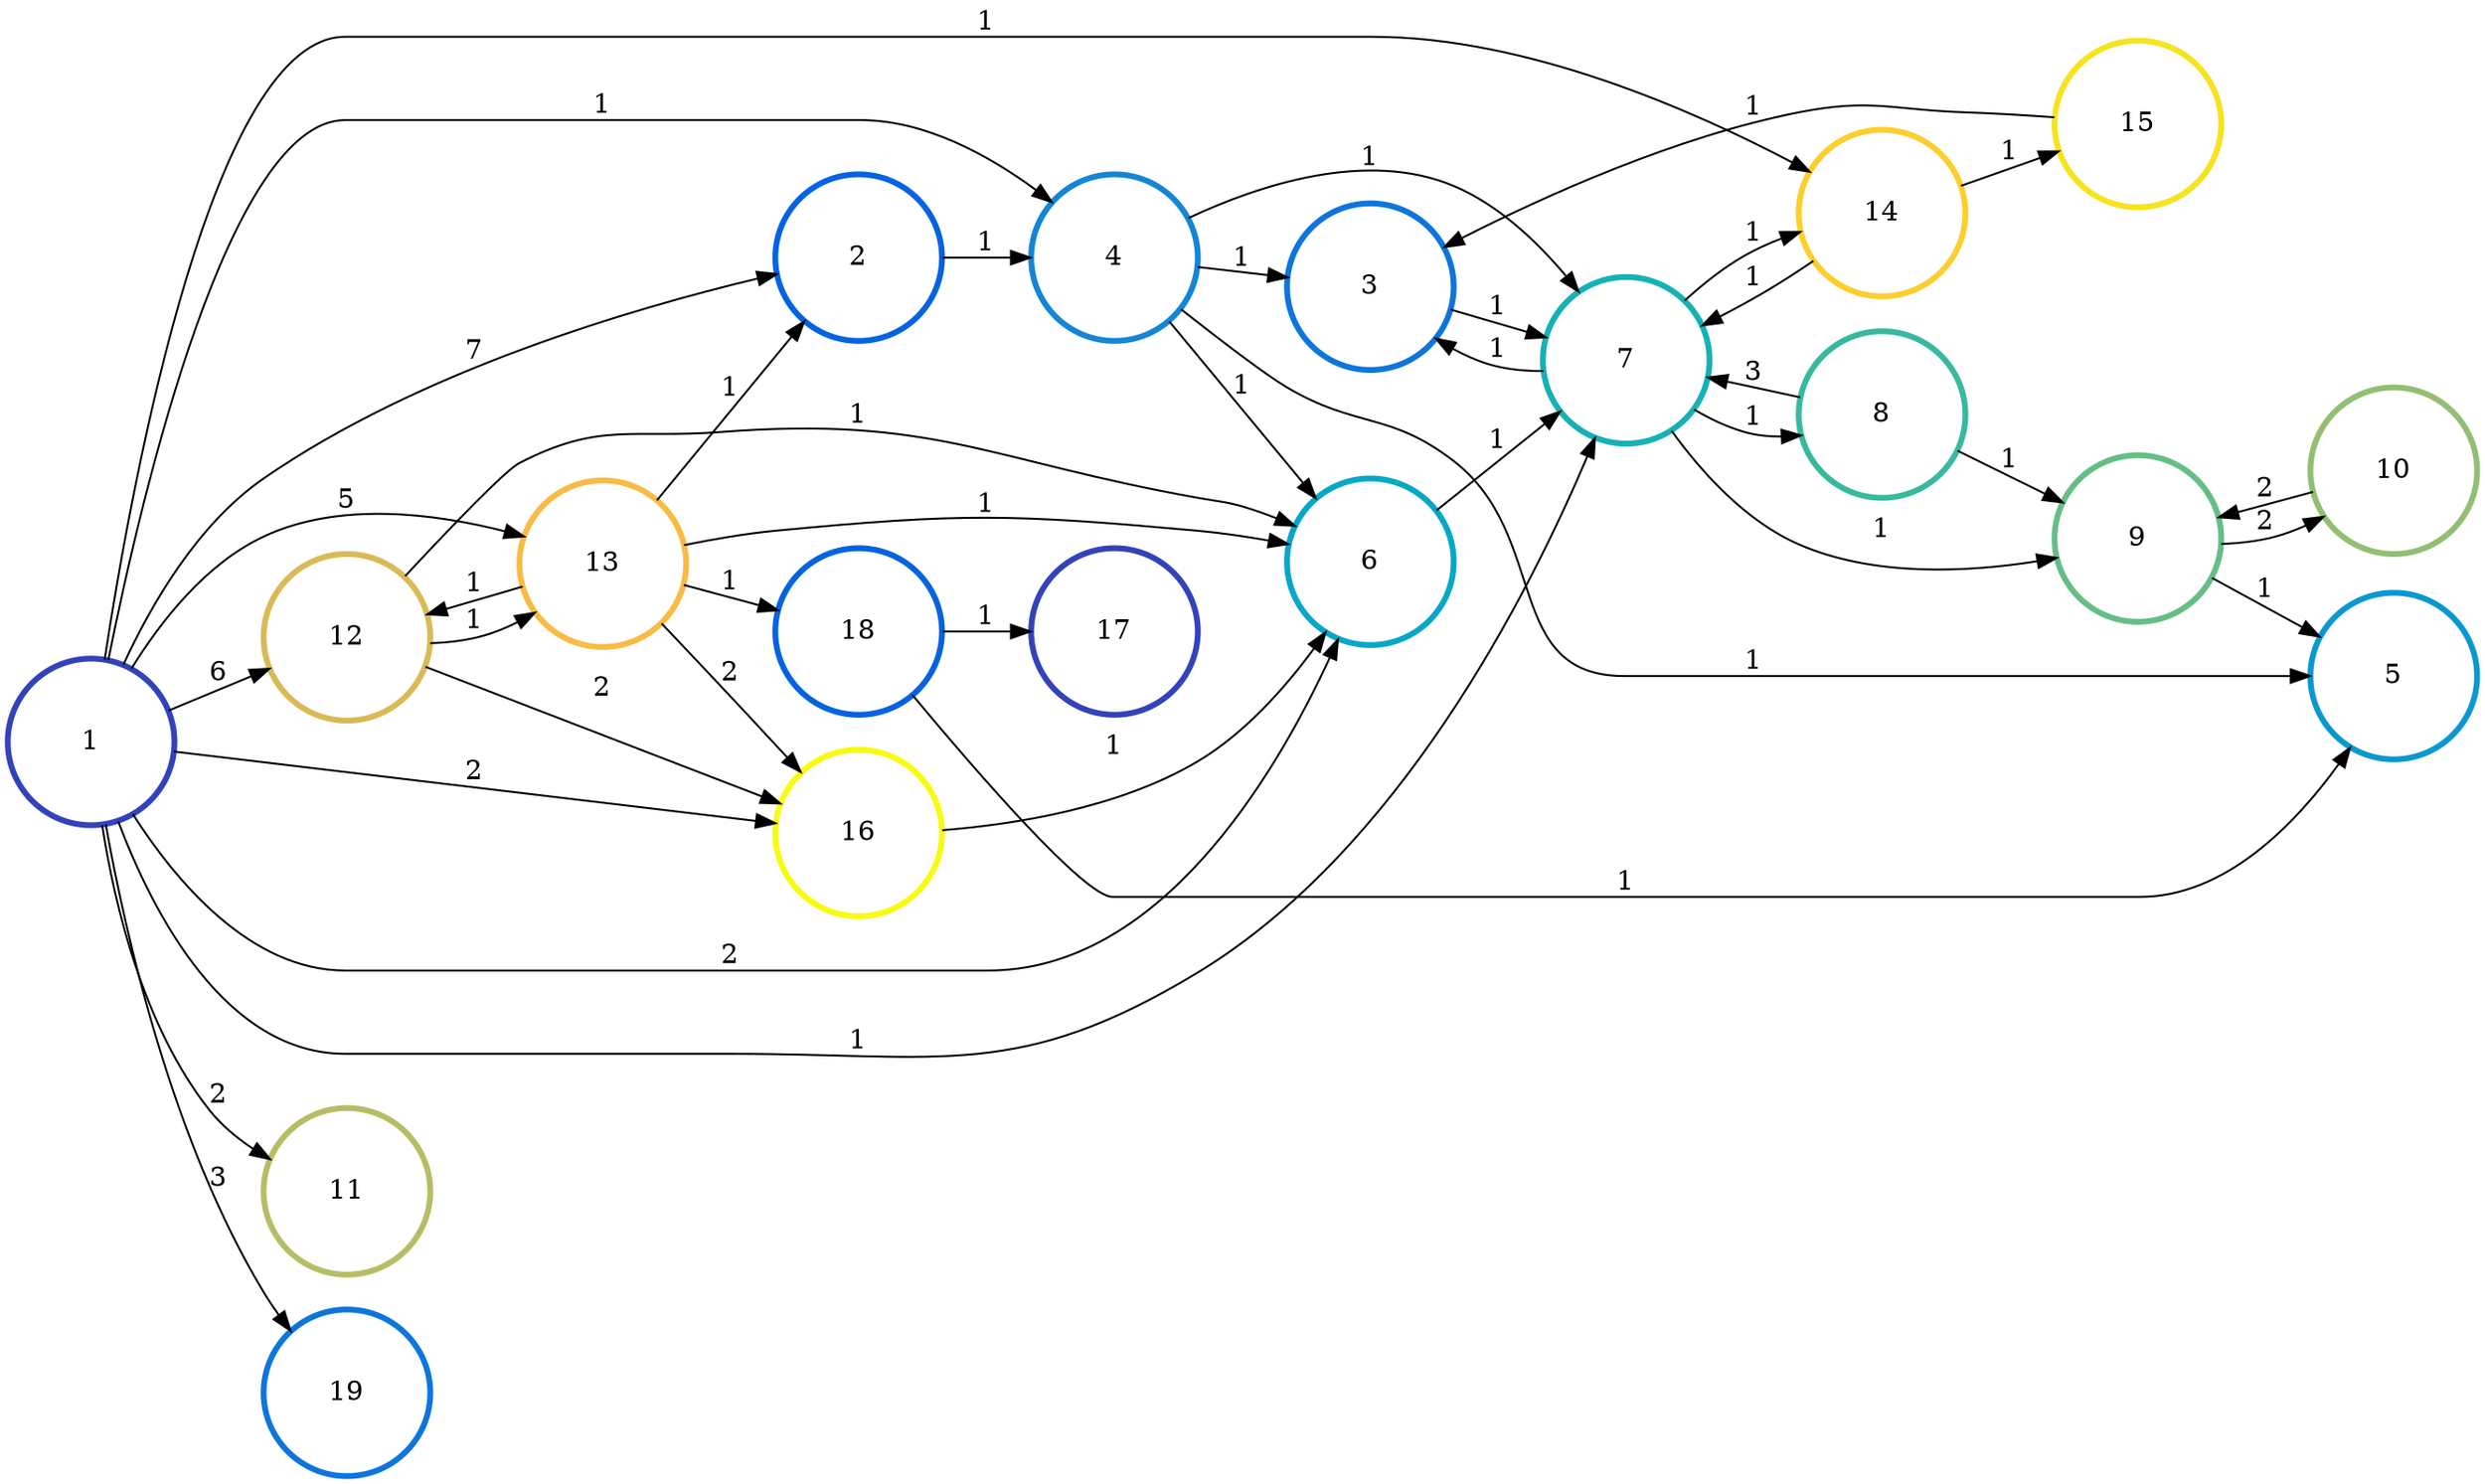 digraph N {
	overlap="false"
	rankdir="LR"
	0 [label="1",width=1.2,height=1.2,style="",penwidth=3,color="#3243BA"]
	1 [label="2",width=1.2,height=1.2,style="",penwidth=3,color="#0363E1"]
	2 [label="3",width=1.2,height=1.2,style="",penwidth=3,color="#0D75DC"]
	3 [label="4",width=1.2,height=1.2,style="",penwidth=3,color="#1485D4"]
	4 [label="5",width=1.2,height=1.2,style="",penwidth=3,color="#0998D1"]
	5 [label="6",width=1.2,height=1.2,style="",penwidth=3,color="#06A7C6"]
	6 [label="7",width=1.2,height=1.2,style="",penwidth=3,color="#15B1B4"]
	7 [label="8",width=1.2,height=1.2,style="",penwidth=3,color="#38B99E"]
	8 [label="9",width=1.2,height=1.2,style="",penwidth=3,color="#65BE86"]
	9 [label="10",width=1.2,height=1.2,style="",penwidth=3,color="#92BF73"]
	10 [label="11",width=1.2,height=1.2,style="",penwidth=3,color="#B7BD64"]
	11 [label="12",width=1.2,height=1.2,style="",penwidth=3,color="#D9BA56"]
	12 [label="13",width=1.2,height=1.2,style="",penwidth=3,color="#F8BB44"]
	13 [label="14",width=1.2,height=1.2,style="",penwidth=3,color="#FCCE2E"]
	14 [label="15",width=1.2,height=1.2,style="",penwidth=3,color="#F5E41D"]
	15 [label="16",width=1.2,height=1.2,style="",penwidth=3,color="#F9FB0E"]
	16 [label="17",width=1.2,height=1.2,style="",penwidth=3,color="#3243BA"]
	17 [label="18",width=1.2,height=1.2,style="",penwidth=3,color="#0363E1"]
	18 [label="19",width=1.2,height=1.2,style="",penwidth=3,color="#0D75DC"]
	0 -> 1 [penwidth=1,color=black,label="7"]
	0 -> 3 [penwidth=1,color=black,label="1"]
	0 -> 5 [penwidth=1,color=black,label="2"]
	0 -> 6 [penwidth=1,color=black,label="1"]
	0 -> 10 [penwidth=1,color=black,label="2"]
	0 -> 11 [penwidth=1,color=black,label="6"]
	0 -> 12 [penwidth=1,color=black,label="5"]
	0 -> 13 [penwidth=1,color=black,label="1"]
	0 -> 15 [penwidth=1,color=black,label="2"]
	0 -> 18 [penwidth=1,color=black,label="3"]
	1 -> 3 [penwidth=1,color=black,label="1"]
	2 -> 6 [penwidth=1,color=black,label="1"]
	3 -> 2 [penwidth=1,color=black,label="1"]
	3 -> 4 [penwidth=1,color=black,label="1"]
	3 -> 5 [penwidth=1,color=black,label="1"]
	3 -> 6 [penwidth=1,color=black,label="1"]
	5 -> 6 [penwidth=1,color=black,label="1"]
	6 -> 2 [penwidth=1,color=black,label="1"]
	6 -> 7 [penwidth=1,color=black,label="1"]
	6 -> 8 [penwidth=1,color=black,label="1"]
	6 -> 13 [penwidth=1,color=black,label="1"]
	7 -> 6 [penwidth=1,color=black,label="3"]
	7 -> 8 [penwidth=1,color=black,label="1"]
	8 -> 4 [penwidth=1,color=black,label="1"]
	8 -> 9 [penwidth=1,color=black,label="2"]
	9 -> 8 [penwidth=1,color=black,label="2"]
	11 -> 5 [penwidth=1,color=black,label="1"]
	11 -> 12 [penwidth=1,color=black,label="1"]
	11 -> 15 [penwidth=1,color=black,label="2"]
	12 -> 1 [penwidth=1,color=black,label="1"]
	12 -> 5 [penwidth=1,color=black,label="1"]
	12 -> 11 [penwidth=1,color=black,label="1"]
	12 -> 15 [penwidth=1,color=black,label="2"]
	12 -> 17 [penwidth=1,color=black,label="1"]
	13 -> 6 [penwidth=1,color=black,label="1"]
	13 -> 14 [penwidth=1,color=black,label="1"]
	14 -> 2 [penwidth=1,color=black,label="1"]
	15 -> 5 [penwidth=1,color=black,label="1"]
	17 -> 4 [penwidth=1,color=black,label="1"]
	17 -> 16 [penwidth=1,color=black,label="1"]
}
